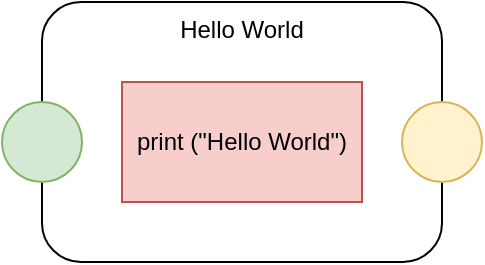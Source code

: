 <mxfile compressed="false" version="14.6.13" type="device" pages="2">
  <diagram id="avIp5-e9QsfCTjN4ckkc" name="Page-1">
    <mxGraphModel dx="994" dy="663" grid="1" gridSize="10" guides="1" tooltips="1" connect="1" arrows="1" fold="1" page="1" pageScale="1" pageWidth="1100" pageHeight="850" math="0" shadow="0">
      <root>
        <mxCell id="0" />
        <mxCell id="1" parent="0" />
        <mxCell id="t-A-gfGzMX7a-TDMndRi-1" value="Hello World" style="rounded=1;whiteSpace=wrap;html=1;verticalAlign=top;" parent="1" vertex="1">
          <mxGeometry x="260" y="280" width="200" height="130" as="geometry" />
        </mxCell>
        <mxCell id="t-A-gfGzMX7a-TDMndRi-2" value="print (&quot;Hello World&quot;)" style="rounded=0;whiteSpace=wrap;html=1;fillColor=#f8cecc;strokeColor=#b85450;" parent="1" vertex="1">
          <mxGeometry x="300" y="320" width="120" height="60" as="geometry" />
        </mxCell>
        <mxCell id="t-A-gfGzMX7a-TDMndRi-3" value="" style="ellipse;whiteSpace=wrap;html=1;aspect=fixed;fillColor=#d5e8d4;strokeColor=#82b366;" parent="1" vertex="1">
          <mxGeometry x="240" y="330" width="40" height="40" as="geometry" />
        </mxCell>
        <mxCell id="t-A-gfGzMX7a-TDMndRi-4" value="" style="ellipse;whiteSpace=wrap;html=1;aspect=fixed;fillColor=#fff2cc;strokeColor=#d6b656;" parent="1" vertex="1">
          <mxGeometry x="440" y="330" width="40" height="40" as="geometry" />
        </mxCell>
      </root>
    </mxGraphModel>
  </diagram>
  <diagram id="9CBBvY843z2sAZxNPJdO" name="Page-2">
    <mxGraphModel dx="994" dy="663" grid="1" gridSize="10" guides="1" tooltips="1" connect="1" arrows="1" fold="1" page="1" pageScale="1" pageWidth="1100" pageHeight="850" math="0" shadow="0">
      <root>
        <mxCell id="QVnK0n1lWp0DWZodIKTo-0" />
        <mxCell id="QVnK0n1lWp0DWZodIKTo-1" parent="QVnK0n1lWp0DWZodIKTo-0" />
        <mxCell id="QVnK0n1lWp0DWZodIKTo-2" value="" style="rounded=1;whiteSpace=wrap;html=1;" vertex="1" parent="QVnK0n1lWp0DWZodIKTo-1">
          <mxGeometry x="80" y="20" width="260" height="120" as="geometry" />
        </mxCell>
        <mxCell id="QVnK0n1lWp0DWZodIKTo-6" value="" style="group" vertex="1" connectable="0" parent="QVnK0n1lWp0DWZodIKTo-1">
          <mxGeometry x="110" y="60" width="200" height="60" as="geometry" />
        </mxCell>
        <mxCell id="QVnK0n1lWp0DWZodIKTo-3" value="" style="rounded=0;whiteSpace=wrap;html=1;fillColor=#f8cecc;strokeColor=#b85450;" vertex="1" parent="QVnK0n1lWp0DWZodIKTo-6">
          <mxGeometry width="200" height="60" as="geometry" />
        </mxCell>
        <mxCell id="QVnK0n1lWp0DWZodIKTo-4" value="print (&#39;Hello &#39;, end=&#39;&#39;)" style="text;html=1;strokeColor=none;fillColor=none;align=center;verticalAlign=middle;whiteSpace=wrap;rounded=0;" vertex="1" parent="QVnK0n1lWp0DWZodIKTo-6">
          <mxGeometry x="40" y="10" width="120" height="20" as="geometry" />
        </mxCell>
        <mxCell id="QVnK0n1lWp0DWZodIKTo-5" value="print (&#39;World&#39;&#39;)" style="text;html=1;strokeColor=none;fillColor=none;align=center;verticalAlign=middle;whiteSpace=wrap;rounded=0;" vertex="1" parent="QVnK0n1lWp0DWZodIKTo-6">
          <mxGeometry x="40" y="30" width="120" height="20" as="geometry" />
        </mxCell>
        <mxCell id="QVnK0n1lWp0DWZodIKTo-7" value="myfunc" style="text;html=1;strokeColor=none;fillColor=none;align=center;verticalAlign=middle;whiteSpace=wrap;rounded=0;" vertex="1" parent="QVnK0n1lWp0DWZodIKTo-1">
          <mxGeometry x="190" y="30" width="40" height="20" as="geometry" />
        </mxCell>
      </root>
    </mxGraphModel>
  </diagram>
</mxfile>
